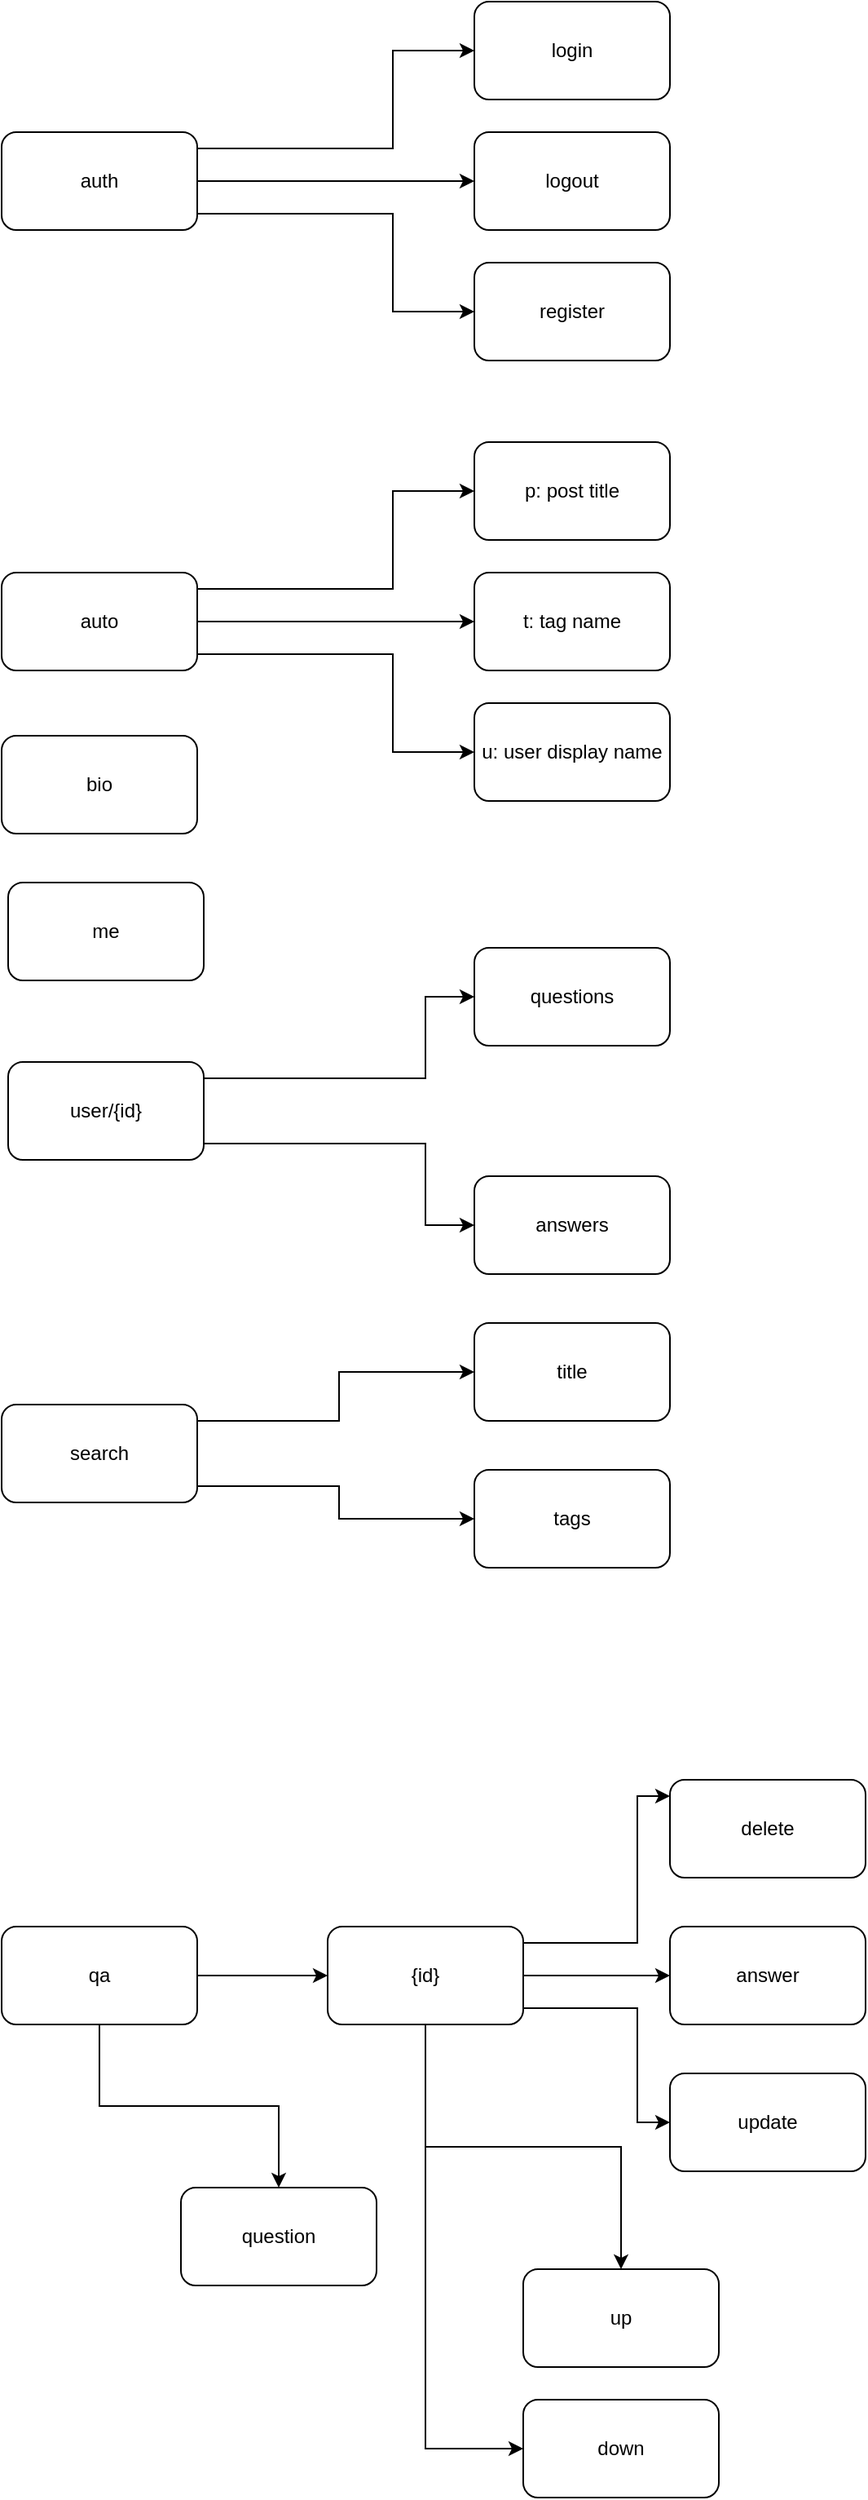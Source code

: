 <mxfile version="21.0.2" type="device"><diagram id="C5RBs43oDa-KdzZeNtuy" name="Page-1"><mxGraphModel dx="954" dy="556" grid="1" gridSize="10" guides="1" tooltips="1" connect="1" arrows="1" fold="1" page="1" pageScale="1" pageWidth="827" pageHeight="1169" math="0" shadow="0"><root><mxCell id="WIyWlLk6GJQsqaUBKTNV-0"/><mxCell id="WIyWlLk6GJQsqaUBKTNV-1" parent="WIyWlLk6GJQsqaUBKTNV-0"/><mxCell id="hyjhemVgERDIRuvFK_cg-11" value="" style="edgeStyle=orthogonalEdgeStyle;rounded=0;orthogonalLoop=1;jettySize=auto;html=1;" edge="1" parent="WIyWlLk6GJQsqaUBKTNV-1" source="hyjhemVgERDIRuvFK_cg-2" target="hyjhemVgERDIRuvFK_cg-10"><mxGeometry relative="1" as="geometry"><Array as="points"><mxPoint x="590" y="280"/></Array></mxGeometry></mxCell><mxCell id="hyjhemVgERDIRuvFK_cg-13" value="" style="edgeStyle=orthogonalEdgeStyle;rounded=0;orthogonalLoop=1;jettySize=auto;html=1;" edge="1" parent="WIyWlLk6GJQsqaUBKTNV-1" source="hyjhemVgERDIRuvFK_cg-2" target="hyjhemVgERDIRuvFK_cg-12"><mxGeometry relative="1" as="geometry"><Array as="points"><mxPoint x="590" y="320"/></Array></mxGeometry></mxCell><mxCell id="hyjhemVgERDIRuvFK_cg-15" value="" style="edgeStyle=orthogonalEdgeStyle;rounded=0;orthogonalLoop=1;jettySize=auto;html=1;" edge="1" parent="WIyWlLk6GJQsqaUBKTNV-1" source="hyjhemVgERDIRuvFK_cg-2" target="hyjhemVgERDIRuvFK_cg-14"><mxGeometry relative="1" as="geometry"/></mxCell><mxCell id="hyjhemVgERDIRuvFK_cg-2" value="auth" style="rounded=1;whiteSpace=wrap;html=1;" vertex="1" parent="WIyWlLk6GJQsqaUBKTNV-1"><mxGeometry x="350" y="270" width="120" height="60" as="geometry"/></mxCell><mxCell id="hyjhemVgERDIRuvFK_cg-32" value="" style="edgeStyle=orthogonalEdgeStyle;rounded=0;orthogonalLoop=1;jettySize=auto;html=1;" edge="1" parent="WIyWlLk6GJQsqaUBKTNV-1" source="hyjhemVgERDIRuvFK_cg-5" target="hyjhemVgERDIRuvFK_cg-31"><mxGeometry relative="1" as="geometry"/></mxCell><mxCell id="hyjhemVgERDIRuvFK_cg-34" value="" style="edgeStyle=orthogonalEdgeStyle;rounded=0;orthogonalLoop=1;jettySize=auto;html=1;" edge="1" parent="WIyWlLk6GJQsqaUBKTNV-1" source="hyjhemVgERDIRuvFK_cg-5" target="hyjhemVgERDIRuvFK_cg-33"><mxGeometry relative="1" as="geometry"/></mxCell><mxCell id="hyjhemVgERDIRuvFK_cg-5" value="qa" style="rounded=1;whiteSpace=wrap;html=1;" vertex="1" parent="WIyWlLk6GJQsqaUBKTNV-1"><mxGeometry x="350" y="1370" width="120" height="60" as="geometry"/></mxCell><mxCell id="hyjhemVgERDIRuvFK_cg-18" value="" style="edgeStyle=orthogonalEdgeStyle;rounded=0;orthogonalLoop=1;jettySize=auto;html=1;" edge="1" parent="WIyWlLk6GJQsqaUBKTNV-1" source="hyjhemVgERDIRuvFK_cg-6" target="hyjhemVgERDIRuvFK_cg-17"><mxGeometry relative="1" as="geometry"><Array as="points"><mxPoint x="590" y="550"/><mxPoint x="590" y="490"/></Array></mxGeometry></mxCell><mxCell id="hyjhemVgERDIRuvFK_cg-20" value="" style="edgeStyle=orthogonalEdgeStyle;rounded=0;orthogonalLoop=1;jettySize=auto;html=1;" edge="1" parent="WIyWlLk6GJQsqaUBKTNV-1" source="hyjhemVgERDIRuvFK_cg-6" target="hyjhemVgERDIRuvFK_cg-19"><mxGeometry relative="1" as="geometry"><Array as="points"><mxPoint x="590" y="590"/><mxPoint x="590" y="650"/></Array></mxGeometry></mxCell><mxCell id="hyjhemVgERDIRuvFK_cg-22" value="" style="edgeStyle=orthogonalEdgeStyle;rounded=0;orthogonalLoop=1;jettySize=auto;html=1;" edge="1" parent="WIyWlLk6GJQsqaUBKTNV-1" source="hyjhemVgERDIRuvFK_cg-6" target="hyjhemVgERDIRuvFK_cg-21"><mxGeometry relative="1" as="geometry"/></mxCell><mxCell id="hyjhemVgERDIRuvFK_cg-6" value="auto" style="rounded=1;whiteSpace=wrap;html=1;" vertex="1" parent="WIyWlLk6GJQsqaUBKTNV-1"><mxGeometry x="350" y="540" width="120" height="60" as="geometry"/></mxCell><mxCell id="hyjhemVgERDIRuvFK_cg-7" value="me" style="rounded=1;whiteSpace=wrap;html=1;" vertex="1" parent="WIyWlLk6GJQsqaUBKTNV-1"><mxGeometry x="354" y="730" width="120" height="60" as="geometry"/></mxCell><mxCell id="hyjhemVgERDIRuvFK_cg-8" value="bio" style="rounded=1;whiteSpace=wrap;html=1;" vertex="1" parent="WIyWlLk6GJQsqaUBKTNV-1"><mxGeometry x="350" y="640" width="120" height="60" as="geometry"/></mxCell><mxCell id="hyjhemVgERDIRuvFK_cg-28" value="" style="edgeStyle=orthogonalEdgeStyle;rounded=0;orthogonalLoop=1;jettySize=auto;html=1;" edge="1" parent="WIyWlLk6GJQsqaUBKTNV-1" source="hyjhemVgERDIRuvFK_cg-9" target="hyjhemVgERDIRuvFK_cg-27"><mxGeometry relative="1" as="geometry"><Array as="points"><mxPoint x="557" y="1060"/><mxPoint x="557" y="1030"/></Array></mxGeometry></mxCell><mxCell id="hyjhemVgERDIRuvFK_cg-30" value="" style="edgeStyle=orthogonalEdgeStyle;rounded=0;orthogonalLoop=1;jettySize=auto;html=1;" edge="1" parent="WIyWlLk6GJQsqaUBKTNV-1" source="hyjhemVgERDIRuvFK_cg-9" target="hyjhemVgERDIRuvFK_cg-29"><mxGeometry relative="1" as="geometry"><Array as="points"><mxPoint x="557" y="1100"/><mxPoint x="557" y="1120"/></Array></mxGeometry></mxCell><mxCell id="hyjhemVgERDIRuvFK_cg-9" value="search" style="rounded=1;whiteSpace=wrap;html=1;" vertex="1" parent="WIyWlLk6GJQsqaUBKTNV-1"><mxGeometry x="350" y="1050" width="120" height="60" as="geometry"/></mxCell><mxCell id="hyjhemVgERDIRuvFK_cg-10" value="login" style="rounded=1;whiteSpace=wrap;html=1;" vertex="1" parent="WIyWlLk6GJQsqaUBKTNV-1"><mxGeometry x="640" y="190" width="120" height="60" as="geometry"/></mxCell><mxCell id="hyjhemVgERDIRuvFK_cg-12" value="register" style="rounded=1;whiteSpace=wrap;html=1;" vertex="1" parent="WIyWlLk6GJQsqaUBKTNV-1"><mxGeometry x="640" y="350" width="120" height="60" as="geometry"/></mxCell><mxCell id="hyjhemVgERDIRuvFK_cg-14" value="logout" style="rounded=1;whiteSpace=wrap;html=1;" vertex="1" parent="WIyWlLk6GJQsqaUBKTNV-1"><mxGeometry x="640" y="270" width="120" height="60" as="geometry"/></mxCell><mxCell id="hyjhemVgERDIRuvFK_cg-24" value="" style="edgeStyle=orthogonalEdgeStyle;rounded=0;orthogonalLoop=1;jettySize=auto;html=1;" edge="1" parent="WIyWlLk6GJQsqaUBKTNV-1" source="hyjhemVgERDIRuvFK_cg-16" target="hyjhemVgERDIRuvFK_cg-23"><mxGeometry relative="1" as="geometry"><Array as="points"><mxPoint x="610" y="850"/><mxPoint x="610" y="800"/></Array></mxGeometry></mxCell><mxCell id="hyjhemVgERDIRuvFK_cg-26" value="" style="edgeStyle=orthogonalEdgeStyle;rounded=0;orthogonalLoop=1;jettySize=auto;html=1;" edge="1" parent="WIyWlLk6GJQsqaUBKTNV-1" source="hyjhemVgERDIRuvFK_cg-16" target="hyjhemVgERDIRuvFK_cg-25"><mxGeometry relative="1" as="geometry"><Array as="points"><mxPoint x="610" y="890"/><mxPoint x="610" y="940"/></Array></mxGeometry></mxCell><mxCell id="hyjhemVgERDIRuvFK_cg-16" value="user/{id}" style="rounded=1;whiteSpace=wrap;html=1;" vertex="1" parent="WIyWlLk6GJQsqaUBKTNV-1"><mxGeometry x="354" y="840" width="120" height="60" as="geometry"/></mxCell><mxCell id="hyjhemVgERDIRuvFK_cg-17" value="p: post title" style="rounded=1;whiteSpace=wrap;html=1;" vertex="1" parent="WIyWlLk6GJQsqaUBKTNV-1"><mxGeometry x="640" y="460" width="120" height="60" as="geometry"/></mxCell><mxCell id="hyjhemVgERDIRuvFK_cg-19" value="u: user display name" style="rounded=1;whiteSpace=wrap;html=1;" vertex="1" parent="WIyWlLk6GJQsqaUBKTNV-1"><mxGeometry x="640" y="620" width="120" height="60" as="geometry"/></mxCell><mxCell id="hyjhemVgERDIRuvFK_cg-21" value="t: tag name" style="rounded=1;whiteSpace=wrap;html=1;" vertex="1" parent="WIyWlLk6GJQsqaUBKTNV-1"><mxGeometry x="640" y="540" width="120" height="60" as="geometry"/></mxCell><mxCell id="hyjhemVgERDIRuvFK_cg-23" value="questions" style="rounded=1;whiteSpace=wrap;html=1;" vertex="1" parent="WIyWlLk6GJQsqaUBKTNV-1"><mxGeometry x="640" y="770" width="120" height="60" as="geometry"/></mxCell><mxCell id="hyjhemVgERDIRuvFK_cg-25" value="answers" style="rounded=1;whiteSpace=wrap;html=1;" vertex="1" parent="WIyWlLk6GJQsqaUBKTNV-1"><mxGeometry x="640" y="910" width="120" height="60" as="geometry"/></mxCell><mxCell id="hyjhemVgERDIRuvFK_cg-27" value="title" style="rounded=1;whiteSpace=wrap;html=1;" vertex="1" parent="WIyWlLk6GJQsqaUBKTNV-1"><mxGeometry x="640" y="1000" width="120" height="60" as="geometry"/></mxCell><mxCell id="hyjhemVgERDIRuvFK_cg-29" value="tags" style="rounded=1;whiteSpace=wrap;html=1;" vertex="1" parent="WIyWlLk6GJQsqaUBKTNV-1"><mxGeometry x="640" y="1090" width="120" height="60" as="geometry"/></mxCell><mxCell id="hyjhemVgERDIRuvFK_cg-36" value="" style="edgeStyle=orthogonalEdgeStyle;rounded=0;orthogonalLoop=1;jettySize=auto;html=1;" edge="1" parent="WIyWlLk6GJQsqaUBKTNV-1" source="hyjhemVgERDIRuvFK_cg-31" target="hyjhemVgERDIRuvFK_cg-35"><mxGeometry relative="1" as="geometry"><Array as="points"><mxPoint x="740" y="1380"/><mxPoint x="740" y="1290"/></Array></mxGeometry></mxCell><mxCell id="hyjhemVgERDIRuvFK_cg-38" value="" style="edgeStyle=orthogonalEdgeStyle;rounded=0;orthogonalLoop=1;jettySize=auto;html=1;" edge="1" parent="WIyWlLk6GJQsqaUBKTNV-1" source="hyjhemVgERDIRuvFK_cg-31" target="hyjhemVgERDIRuvFK_cg-37"><mxGeometry relative="1" as="geometry"><Array as="points"><mxPoint x="740" y="1420"/><mxPoint x="740" y="1490"/></Array></mxGeometry></mxCell><mxCell id="hyjhemVgERDIRuvFK_cg-40" value="" style="edgeStyle=orthogonalEdgeStyle;rounded=0;orthogonalLoop=1;jettySize=auto;html=1;" edge="1" parent="WIyWlLk6GJQsqaUBKTNV-1" source="hyjhemVgERDIRuvFK_cg-31" target="hyjhemVgERDIRuvFK_cg-39"><mxGeometry relative="1" as="geometry"/></mxCell><mxCell id="hyjhemVgERDIRuvFK_cg-43" value="" style="edgeStyle=orthogonalEdgeStyle;rounded=0;orthogonalLoop=1;jettySize=auto;html=1;" edge="1" parent="WIyWlLk6GJQsqaUBKTNV-1" source="hyjhemVgERDIRuvFK_cg-31" target="hyjhemVgERDIRuvFK_cg-42"><mxGeometry relative="1" as="geometry"/></mxCell><mxCell id="hyjhemVgERDIRuvFK_cg-46" value="" style="edgeStyle=orthogonalEdgeStyle;rounded=0;orthogonalLoop=1;jettySize=auto;html=1;" edge="1" parent="WIyWlLk6GJQsqaUBKTNV-1" source="hyjhemVgERDIRuvFK_cg-31" target="hyjhemVgERDIRuvFK_cg-45"><mxGeometry relative="1" as="geometry"><Array as="points"><mxPoint x="610" y="1690"/></Array></mxGeometry></mxCell><mxCell id="hyjhemVgERDIRuvFK_cg-31" value="{id}" style="rounded=1;whiteSpace=wrap;html=1;" vertex="1" parent="WIyWlLk6GJQsqaUBKTNV-1"><mxGeometry x="550" y="1370" width="120" height="60" as="geometry"/></mxCell><mxCell id="hyjhemVgERDIRuvFK_cg-33" value="question" style="rounded=1;whiteSpace=wrap;html=1;" vertex="1" parent="WIyWlLk6GJQsqaUBKTNV-1"><mxGeometry x="460" y="1530" width="120" height="60" as="geometry"/></mxCell><mxCell id="hyjhemVgERDIRuvFK_cg-35" value="delete" style="rounded=1;whiteSpace=wrap;html=1;" vertex="1" parent="WIyWlLk6GJQsqaUBKTNV-1"><mxGeometry x="760" y="1280" width="120" height="60" as="geometry"/></mxCell><mxCell id="hyjhemVgERDIRuvFK_cg-37" value="update" style="rounded=1;whiteSpace=wrap;html=1;" vertex="1" parent="WIyWlLk6GJQsqaUBKTNV-1"><mxGeometry x="760" y="1460" width="120" height="60" as="geometry"/></mxCell><mxCell id="hyjhemVgERDIRuvFK_cg-39" value="answer" style="rounded=1;whiteSpace=wrap;html=1;" vertex="1" parent="WIyWlLk6GJQsqaUBKTNV-1"><mxGeometry x="760" y="1370" width="120" height="60" as="geometry"/></mxCell><mxCell id="hyjhemVgERDIRuvFK_cg-42" value="up&lt;br&gt;" style="rounded=1;whiteSpace=wrap;html=1;" vertex="1" parent="WIyWlLk6GJQsqaUBKTNV-1"><mxGeometry x="670" y="1580" width="120" height="60" as="geometry"/></mxCell><mxCell id="hyjhemVgERDIRuvFK_cg-45" value="down" style="rounded=1;whiteSpace=wrap;html=1;" vertex="1" parent="WIyWlLk6GJQsqaUBKTNV-1"><mxGeometry x="670" y="1660" width="120" height="60" as="geometry"/></mxCell></root></mxGraphModel></diagram></mxfile>